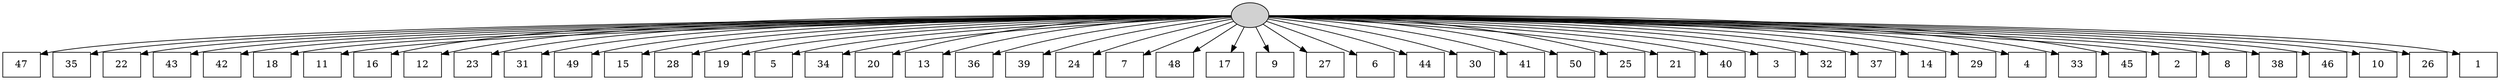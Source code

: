 digraph G {
0[style=filled, fillcolor=grey82, label=""];
1[shape=box,style=filled, fillcolor=white,label="47\n"];
2[shape=box,style=filled, fillcolor=white,label="35\n"];
3[shape=box,style=filled, fillcolor=white,label="22\n"];
4[shape=box,style=filled, fillcolor=white,label="43\n"];
5[shape=box,style=filled, fillcolor=white,label="42\n"];
6[shape=box,style=filled, fillcolor=white,label="18\n"];
7[shape=box,style=filled, fillcolor=white,label="11\n"];
8[shape=box,style=filled, fillcolor=white,label="16\n"];
9[shape=box,style=filled, fillcolor=white,label="12\n"];
10[shape=box,style=filled, fillcolor=white,label="23\n"];
11[shape=box,style=filled, fillcolor=white,label="31\n"];
12[shape=box,style=filled, fillcolor=white,label="49\n"];
13[shape=box,style=filled, fillcolor=white,label="15\n"];
14[shape=box,style=filled, fillcolor=white,label="28\n"];
15[shape=box,style=filled, fillcolor=white,label="19\n"];
16[shape=box,style=filled, fillcolor=white,label="5\n"];
17[shape=box,style=filled, fillcolor=white,label="34\n"];
18[shape=box,style=filled, fillcolor=white,label="20\n"];
19[shape=box,style=filled, fillcolor=white,label="13\n"];
20[shape=box,style=filled, fillcolor=white,label="36\n"];
21[shape=box,style=filled, fillcolor=white,label="39\n"];
22[shape=box,style=filled, fillcolor=white,label="24\n"];
23[shape=box,style=filled, fillcolor=white,label="7\n"];
24[shape=box,style=filled, fillcolor=white,label="48\n"];
25[shape=box,style=filled, fillcolor=white,label="17\n"];
26[shape=box,style=filled, fillcolor=white,label="9\n"];
27[shape=box,style=filled, fillcolor=white,label="27\n"];
28[shape=box,style=filled, fillcolor=white,label="6\n"];
29[shape=box,style=filled, fillcolor=white,label="44\n"];
30[shape=box,style=filled, fillcolor=white,label="30\n"];
31[shape=box,style=filled, fillcolor=white,label="41\n"];
32[shape=box,style=filled, fillcolor=white,label="50\n"];
33[shape=box,style=filled, fillcolor=white,label="25\n"];
34[shape=box,style=filled, fillcolor=white,label="21\n"];
35[shape=box,style=filled, fillcolor=white,label="40\n"];
36[shape=box,style=filled, fillcolor=white,label="3\n"];
37[shape=box,style=filled, fillcolor=white,label="32\n"];
38[shape=box,style=filled, fillcolor=white,label="37\n"];
39[shape=box,style=filled, fillcolor=white,label="14\n"];
40[shape=box,style=filled, fillcolor=white,label="29\n"];
41[shape=box,style=filled, fillcolor=white,label="4\n"];
42[shape=box,style=filled, fillcolor=white,label="33\n"];
43[shape=box,style=filled, fillcolor=white,label="45\n"];
44[shape=box,style=filled, fillcolor=white,label="2\n"];
45[shape=box,style=filled, fillcolor=white,label="8\n"];
46[shape=box,style=filled, fillcolor=white,label="38\n"];
47[shape=box,style=filled, fillcolor=white,label="46\n"];
48[shape=box,style=filled, fillcolor=white,label="10\n"];
49[shape=box,style=filled, fillcolor=white,label="26\n"];
50[shape=box,style=filled, fillcolor=white,label="1\n"];
0->1 ;
0->2 ;
0->3 ;
0->4 ;
0->5 ;
0->6 ;
0->7 ;
0->8 ;
0->9 ;
0->10 ;
0->11 ;
0->12 ;
0->13 ;
0->14 ;
0->15 ;
0->16 ;
0->17 ;
0->18 ;
0->19 ;
0->20 ;
0->21 ;
0->22 ;
0->23 ;
0->24 ;
0->25 ;
0->26 ;
0->27 ;
0->28 ;
0->29 ;
0->30 ;
0->31 ;
0->32 ;
0->33 ;
0->34 ;
0->35 ;
0->36 ;
0->37 ;
0->38 ;
0->39 ;
0->40 ;
0->41 ;
0->42 ;
0->43 ;
0->44 ;
0->45 ;
0->46 ;
0->47 ;
0->48 ;
0->49 ;
0->50 ;
}
